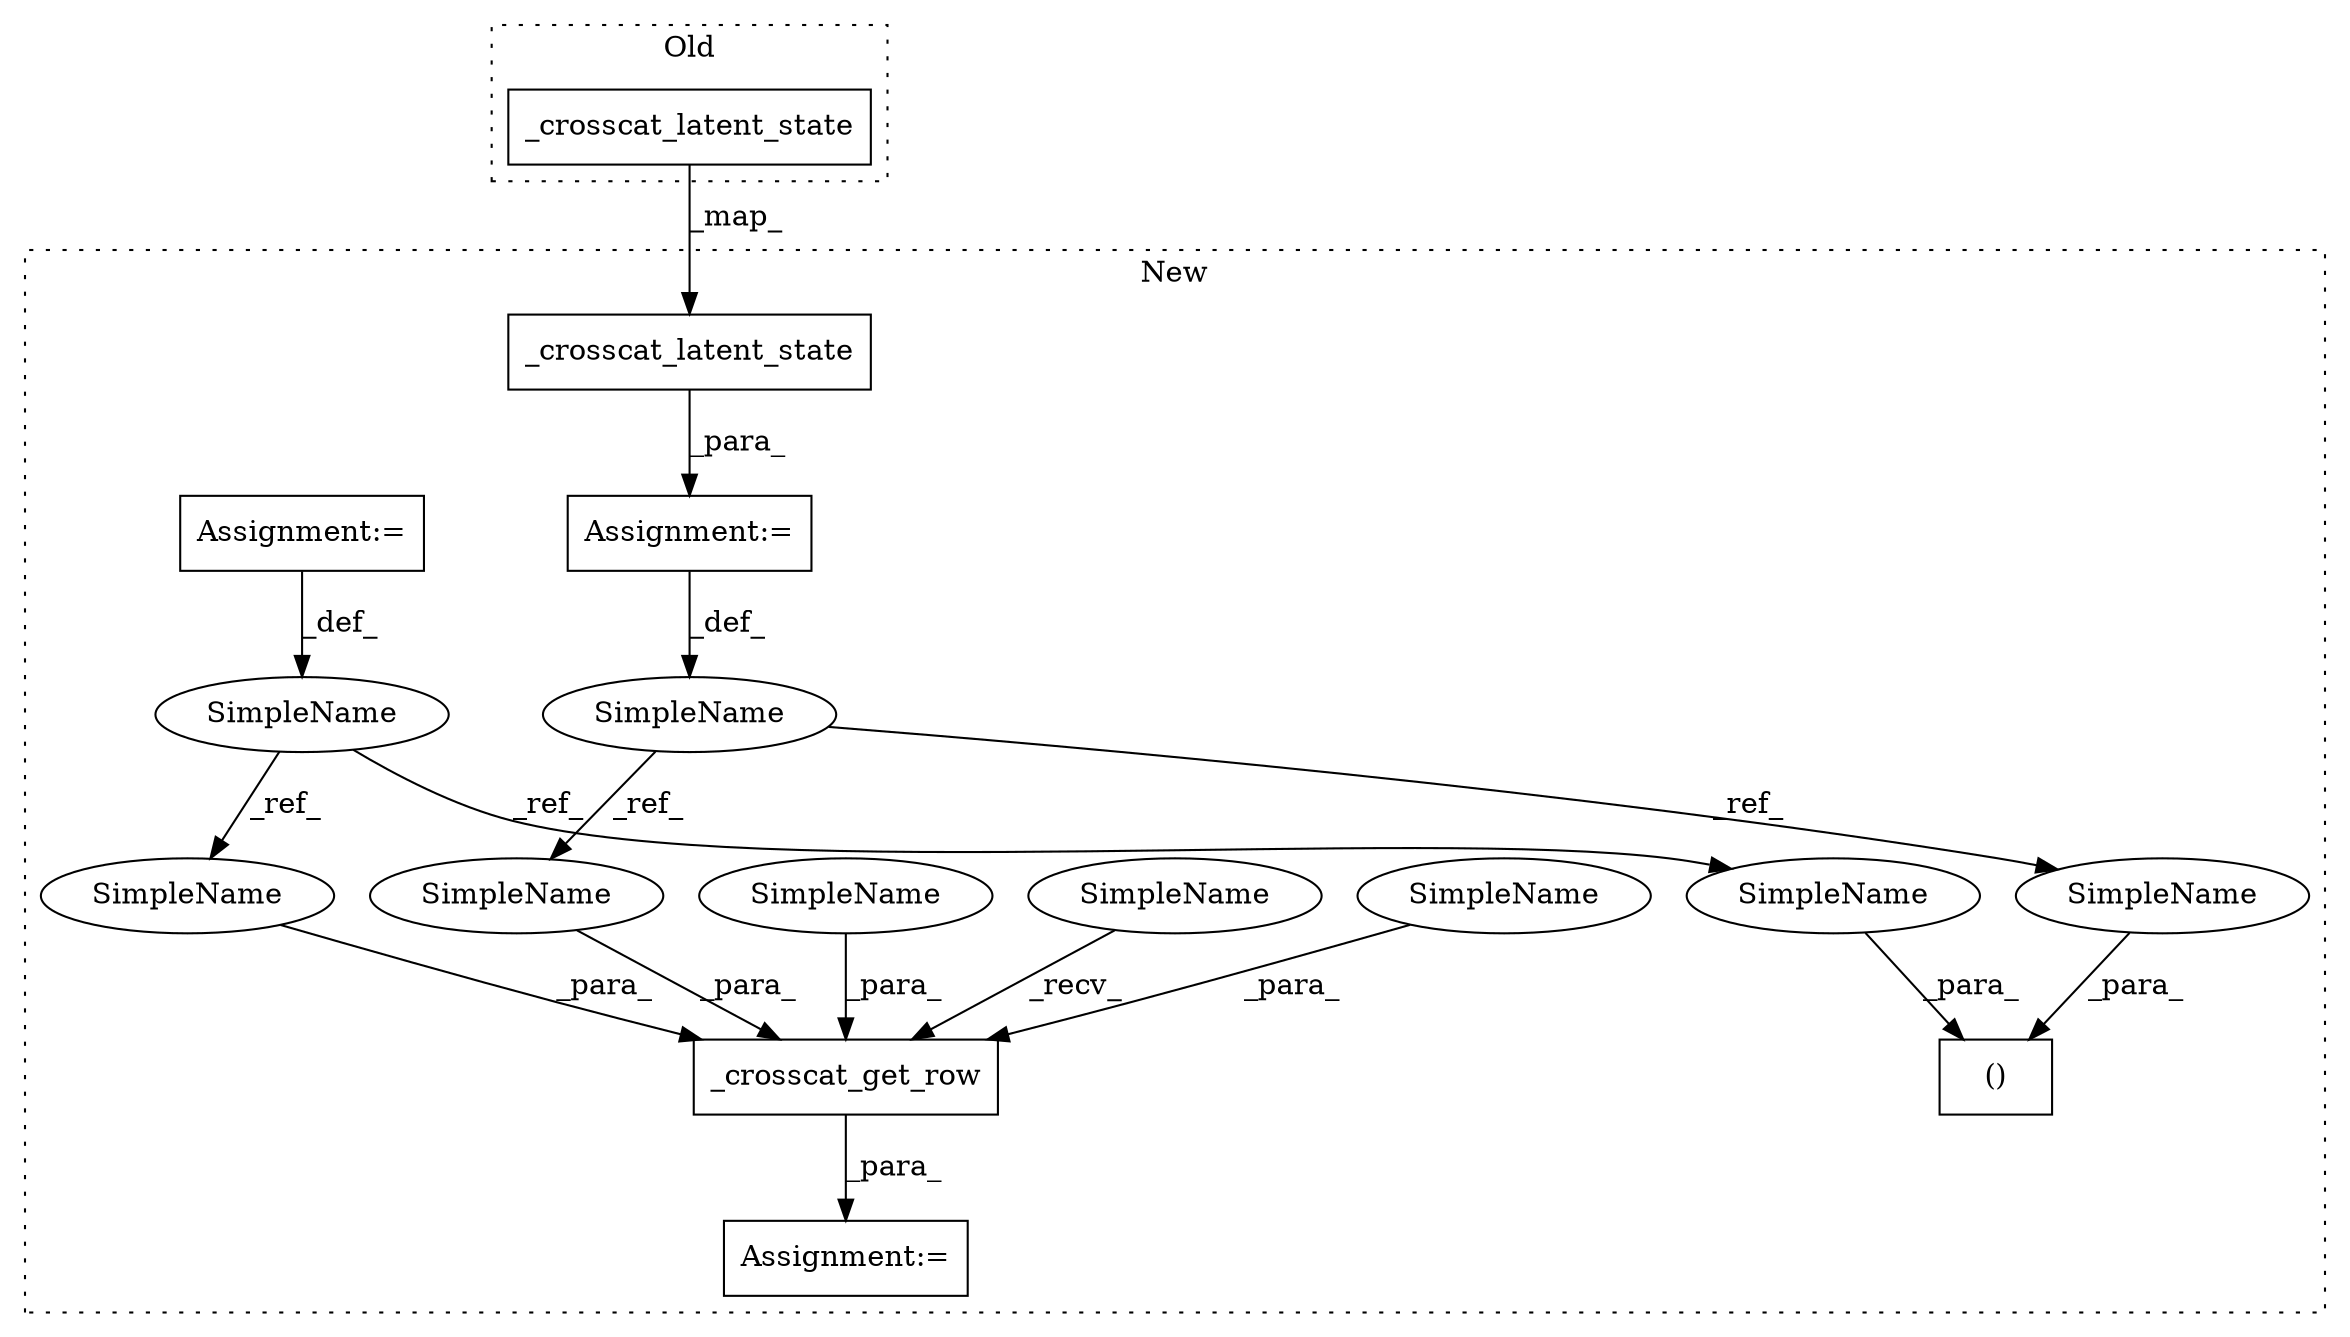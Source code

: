 digraph G {
subgraph cluster0 {
1 [label="_crosscat_latent_state" a="32" s="32102,32149" l="23,1" shape="box"];
label = "Old";
style="dotted";
}
subgraph cluster1 {
2 [label="_crosscat_latent_state" a="32" s="40954,41001" l="23,1" shape="box"];
3 [label="()" a="106" s="41080" l="48" shape="box"];
4 [label="Assignment:=" a="7" s="40948" l="1" shape="box"];
5 [label="Assignment:=" a="7" s="41128" l="2" shape="box"];
6 [label="Assignment:=" a="7" s="41016" l="1" shape="box"];
7 [label="SimpleName" a="42" s="41008" l="8" shape="ellipse"];
8 [label="_crosscat_get_row" a="32" s="41135,41193" l="18,1" shape="box"];
9 [label="SimpleName" a="42" s="40940" l="8" shape="ellipse"];
10 [label="SimpleName" a="42" s="41099" l="8" shape="ellipse"];
11 [label="SimpleName" a="42" s="41176" l="8" shape="ellipse"];
12 [label="SimpleName" a="42" s="41120" l="8" shape="ellipse"];
13 [label="SimpleName" a="42" s="41185" l="8" shape="ellipse"];
14 [label="SimpleName" a="42" s="41130" l="4" shape="ellipse"];
15 [label="SimpleName" a="42" s="41157" l="12" shape="ellipse"];
16 [label="SimpleName" a="42" s="41153" l="3" shape="ellipse"];
label = "New";
style="dotted";
}
1 -> 2 [label="_map_"];
2 -> 4 [label="_para_"];
4 -> 9 [label="_def_"];
6 -> 7 [label="_def_"];
7 -> 12 [label="_ref_"];
7 -> 13 [label="_ref_"];
8 -> 5 [label="_para_"];
9 -> 11 [label="_ref_"];
9 -> 10 [label="_ref_"];
10 -> 3 [label="_para_"];
11 -> 8 [label="_para_"];
12 -> 3 [label="_para_"];
13 -> 8 [label="_para_"];
14 -> 8 [label="_recv_"];
15 -> 8 [label="_para_"];
16 -> 8 [label="_para_"];
}
